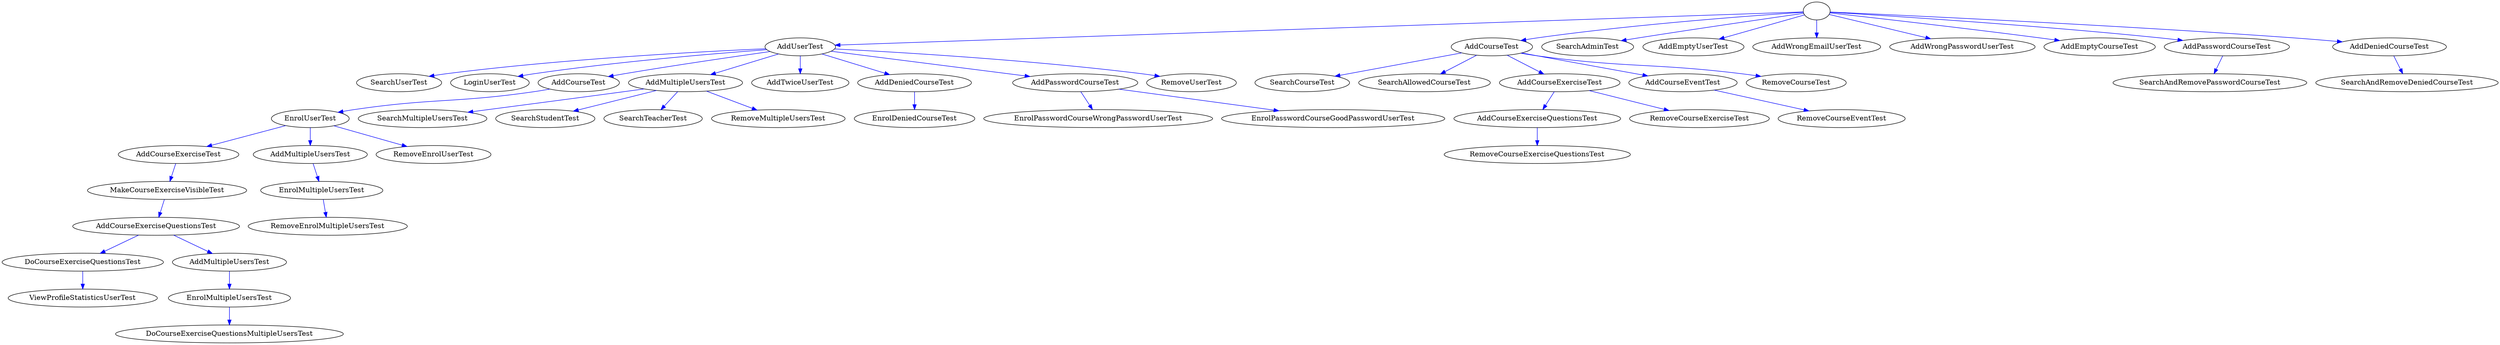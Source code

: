 strict digraph G {
root_925284253 [ label="" color = "black" ];
AddUserTest_1500687265 [ label="AddUserTest" ];
AddCourseTest_1546375182 [ label="AddCourseTest" ];
SearchAdminTest_864095180 [ label="SearchAdminTest" ];
AddEmptyUserTest_1051711177 [ label="AddEmptyUserTest" ];
AddWrongEmailUserTest_1654220710 [ label="AddWrongEmailUserTest" ];
AddWrongPasswordUserTest_1236082961 [ label="AddWrongPasswordUserTest" ];
AddEmptyCourseTest_1117173507 [ label="AddEmptyCourseTest" ];
AddPasswordCourseTest_552198064 [ label="AddPasswordCourseTest" ];
AddDeniedCourseTest_1130394962 [ label="AddDeniedCourseTest" ];
SearchUserTest_132559749 [ label="SearchUserTest" ];
LoginUserTest_449563675 [ label="LoginUserTest" ];
AddCourseTest_322620596 [ label="AddCourseTest" ];
AddMultipleUsersTest_1949091582 [ label="AddMultipleUsersTest" ];
AddTwiceUserTest_1104181554 [ label="AddTwiceUserTest" ];
AddDeniedCourseTest_738600816 [ label="AddDeniedCourseTest" ];
AddPasswordCourseTest_1873773454 [ label="AddPasswordCourseTest" ];
RemoveUserTest_994940964 [ label="RemoveUserTest" ];
SearchCourseTest_21100191 [ label="SearchCourseTest" ];
SearchAllowedCourseTest_115354332 [ label="SearchAllowedCourseTest" ];
AddCourseExerciseTest_1830201389 [ label="AddCourseExerciseTest" ];
AddCourseEventTest_1965989528 [ label="AddCourseEventTest" ];
RemoveCourseTest_1176427592 [ label="RemoveCourseTest" ];
SearchAndRemovePasswordCourseTest_1485474699 [ label="SearchAndRemovePasswordCourseTest" ];
SearchAndRemoveDeniedCourseTest_383139220 [ label="SearchAndRemoveDeniedCourseTest" ];
EnrolUserTest_1705692362 [ label="EnrolUserTest" ];
SearchMultipleUsersTest_1165977043 [ label="SearchMultipleUsersTest" ];
SearchStudentTest_782189077 [ label="SearchStudentTest" ];
SearchTeacherTest_1079479653 [ label="SearchTeacherTest" ];
RemoveMultipleUsersTest_528101808 [ label="RemoveMultipleUsersTest" ];
EnrolDeniedCourseTest_438057405 [ label="EnrolDeniedCourseTest" ];
EnrolPasswordCourseWrongPasswordUserTest_1144919098 [ label="EnrolPasswordCourseWrongPasswordUserTest" ];
EnrolPasswordCourseGoodPasswordUserTest_6609761 [ label="EnrolPasswordCourseGoodPasswordUserTest" ];
AddCourseExerciseQuestionsTest_863209615 [ label="AddCourseExerciseQuestionsTest" ];
RemoveCourseExerciseTest_1614805106 [ label="RemoveCourseExerciseTest" ];
RemoveCourseEventTest_1684474142 [ label="RemoveCourseEventTest" ];
AddCourseExerciseTest_1989518569 [ label="AddCourseExerciseTest" ];
AddMultipleUsersTest_2140870617 [ label="AddMultipleUsersTest" ];
RemoveEnrolUserTest_1141778692 [ label="RemoveEnrolUserTest" ];
RemoveCourseExerciseQuestionsTest_1890091339 [ label="RemoveCourseExerciseQuestionsTest" ];
MakeCourseExerciseVisibleTest_1558275556 [ label="MakeCourseExerciseVisibleTest" ];
EnrolMultipleUsersTest_267102182 [ label="EnrolMultipleUsersTest" ];
AddCourseExerciseQuestionsTest_591283782 [ label="AddCourseExerciseQuestionsTest" ];
RemoveEnrolMultipleUsersTest_1207501039 [ label="RemoveEnrolMultipleUsersTest" ];
DoCourseExerciseQuestionsTest_1079163171 [ label="DoCourseExerciseQuestionsTest" ];
AddMultipleUsersTest_1039688099 [ label="AddMultipleUsersTest" ];
ViewProfileStatisticsUserTest_71176490 [ label="ViewProfileStatisticsUserTest" ];
EnrolMultipleUsersTest_1381510762 [ label="EnrolMultipleUsersTest" ];
DoCourseExerciseQuestionsMultipleUsersTest_1836227297 [ label="DoCourseExerciseQuestionsMultipleUsersTest" ];
  root_925284253 -> AddUserTest_1500687265 [ label="" color="blue" ];
  root_925284253 -> AddCourseTest_1546375182 [ label="" color="blue" ];
  root_925284253 -> SearchAdminTest_864095180 [ label="" color="blue" ];
  root_925284253 -> AddEmptyUserTest_1051711177 [ label="" color="blue" ];
  root_925284253 -> AddWrongEmailUserTest_1654220710 [ label="" color="blue" ];
  root_925284253 -> AddWrongPasswordUserTest_1236082961 [ label="" color="blue" ];
  root_925284253 -> AddEmptyCourseTest_1117173507 [ label="" color="blue" ];
  root_925284253 -> AddPasswordCourseTest_552198064 [ label="" color="blue" ];
  root_925284253 -> AddDeniedCourseTest_1130394962 [ label="" color="blue" ];
  AddUserTest_1500687265 -> SearchUserTest_132559749 [ label="" color="blue" ];
  AddUserTest_1500687265 -> LoginUserTest_449563675 [ label="" color="blue" ];
  AddUserTest_1500687265 -> AddCourseTest_322620596 [ label="" color="blue" ];
  AddUserTest_1500687265 -> AddMultipleUsersTest_1949091582 [ label="" color="blue" ];
  AddUserTest_1500687265 -> AddTwiceUserTest_1104181554 [ label="" color="blue" ];
  AddUserTest_1500687265 -> AddDeniedCourseTest_738600816 [ label="" color="blue" ];
  AddUserTest_1500687265 -> AddPasswordCourseTest_1873773454 [ label="" color="blue" ];
  AddUserTest_1500687265 -> RemoveUserTest_994940964 [ label="" color="blue" ];
  AddCourseTest_1546375182 -> SearchCourseTest_21100191 [ label="" color="blue" ];
  AddCourseTest_1546375182 -> SearchAllowedCourseTest_115354332 [ label="" color="blue" ];
  AddCourseTest_1546375182 -> AddCourseExerciseTest_1830201389 [ label="" color="blue" ];
  AddCourseTest_1546375182 -> AddCourseEventTest_1965989528 [ label="" color="blue" ];
  AddCourseTest_1546375182 -> RemoveCourseTest_1176427592 [ label="" color="blue" ];
  AddPasswordCourseTest_552198064 -> SearchAndRemovePasswordCourseTest_1485474699 [ label="" color="blue" ];
  AddDeniedCourseTest_1130394962 -> SearchAndRemoveDeniedCourseTest_383139220 [ label="" color="blue" ];
  AddCourseTest_322620596 -> EnrolUserTest_1705692362 [ label="" color="blue" ];
  AddMultipleUsersTest_1949091582 -> SearchMultipleUsersTest_1165977043 [ label="" color="blue" ];
  AddMultipleUsersTest_1949091582 -> SearchStudentTest_782189077 [ label="" color="blue" ];
  AddMultipleUsersTest_1949091582 -> SearchTeacherTest_1079479653 [ label="" color="blue" ];
  AddMultipleUsersTest_1949091582 -> RemoveMultipleUsersTest_528101808 [ label="" color="blue" ];
  AddDeniedCourseTest_738600816 -> EnrolDeniedCourseTest_438057405 [ label="" color="blue" ];
  AddPasswordCourseTest_1873773454 -> EnrolPasswordCourseWrongPasswordUserTest_1144919098 [ label="" color="blue" ];
  AddPasswordCourseTest_1873773454 -> EnrolPasswordCourseGoodPasswordUserTest_6609761 [ label="" color="blue" ];
  AddCourseExerciseTest_1830201389 -> AddCourseExerciseQuestionsTest_863209615 [ label="" color="blue" ];
  AddCourseExerciseTest_1830201389 -> RemoveCourseExerciseTest_1614805106 [ label="" color="blue" ];
  AddCourseEventTest_1965989528 -> RemoveCourseEventTest_1684474142 [ label="" color="blue" ];
  EnrolUserTest_1705692362 -> AddCourseExerciseTest_1989518569 [ label="" color="blue" ];
  EnrolUserTest_1705692362 -> AddMultipleUsersTest_2140870617 [ label="" color="blue" ];
  EnrolUserTest_1705692362 -> RemoveEnrolUserTest_1141778692 [ label="" color="blue" ];
  AddCourseExerciseQuestionsTest_863209615 -> RemoveCourseExerciseQuestionsTest_1890091339 [ label="" color="blue" ];
  AddCourseExerciseTest_1989518569 -> MakeCourseExerciseVisibleTest_1558275556 [ label="" color="blue" ];
  AddMultipleUsersTest_2140870617 -> EnrolMultipleUsersTest_267102182 [ label="" color="blue" ];
  MakeCourseExerciseVisibleTest_1558275556 -> AddCourseExerciseQuestionsTest_591283782 [ label="" color="blue" ];
  EnrolMultipleUsersTest_267102182 -> RemoveEnrolMultipleUsersTest_1207501039 [ label="" color="blue" ];
  AddCourseExerciseQuestionsTest_591283782 -> DoCourseExerciseQuestionsTest_1079163171 [ label="" color="blue" ];
  AddCourseExerciseQuestionsTest_591283782 -> AddMultipleUsersTest_1039688099 [ label="" color="blue" ];
  DoCourseExerciseQuestionsTest_1079163171 -> ViewProfileStatisticsUserTest_71176490 [ label="" color="blue" ];
  AddMultipleUsersTest_1039688099 -> EnrolMultipleUsersTest_1381510762 [ label="" color="blue" ];
  EnrolMultipleUsersTest_1381510762 -> DoCourseExerciseQuestionsMultipleUsersTest_1836227297 [ label="" color="blue" ];
}
